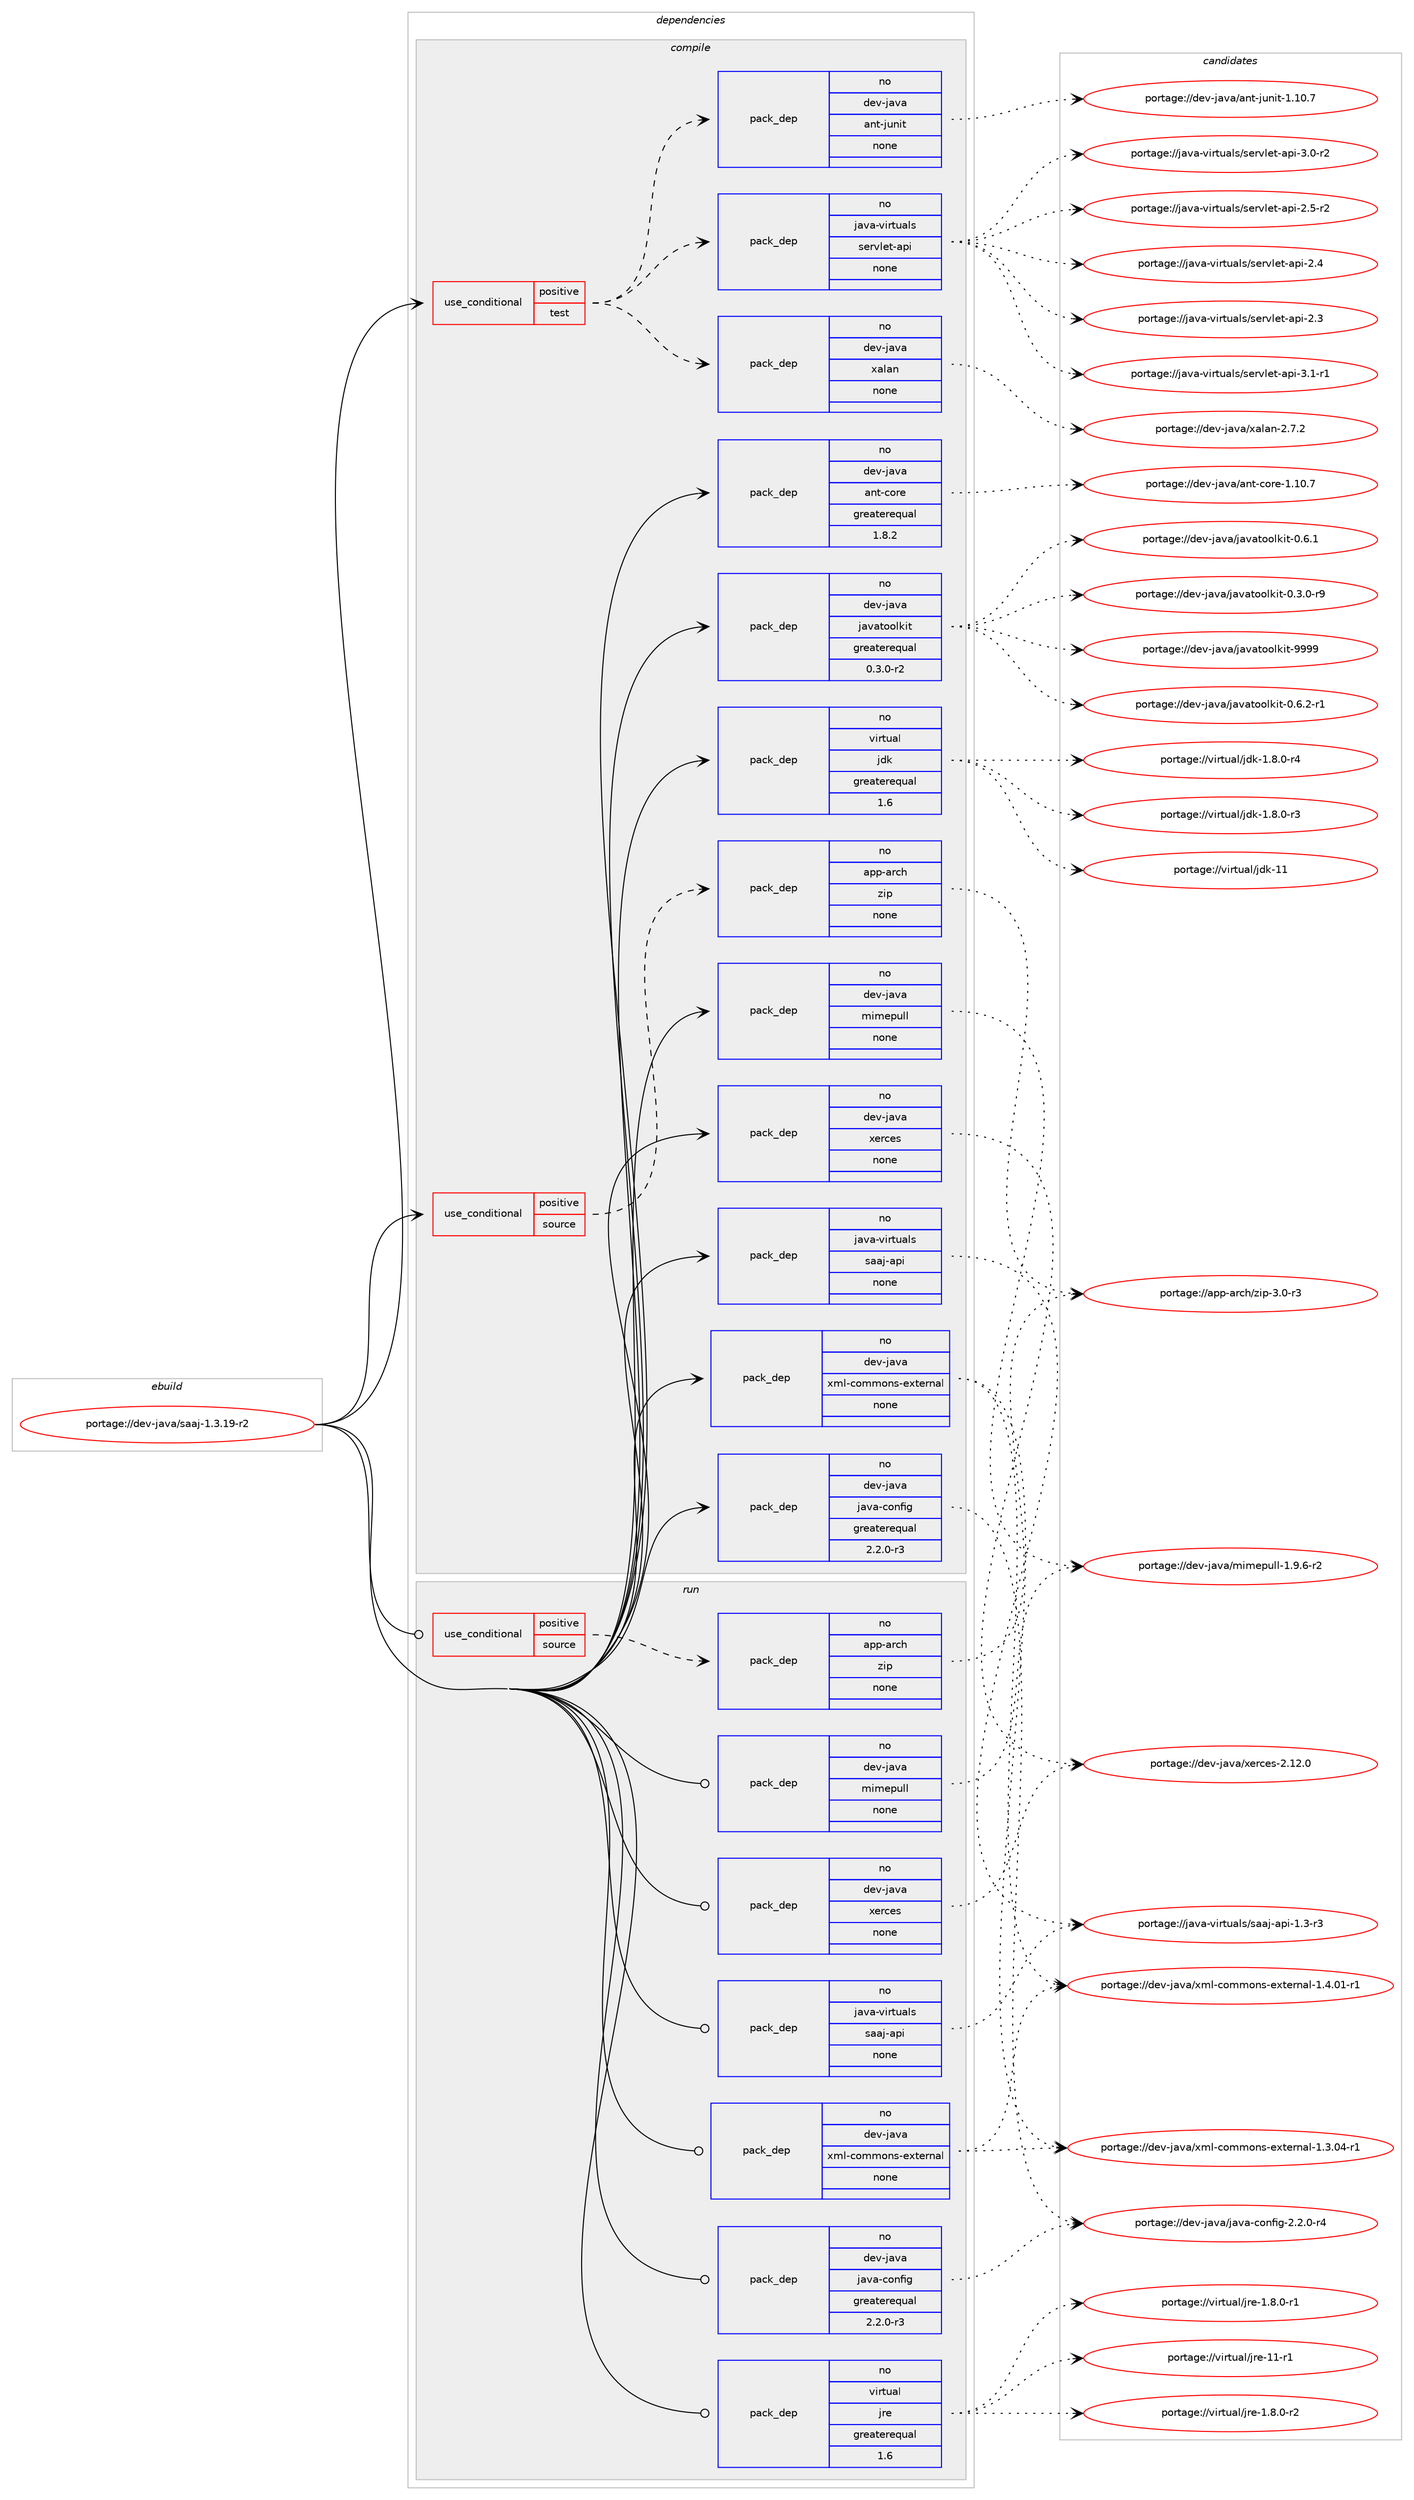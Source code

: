 digraph prolog {

# *************
# Graph options
# *************

newrank=true;
concentrate=true;
compound=true;
graph [rankdir=LR,fontname=Helvetica,fontsize=10,ranksep=1.5];#, ranksep=2.5, nodesep=0.2];
edge  [arrowhead=vee];
node  [fontname=Helvetica,fontsize=10];

# **********
# The ebuild
# **********

subgraph cluster_leftcol {
color=gray;
label=<<i>ebuild</i>>;
id [label="portage://dev-java/saaj-1.3.19-r2", color=red, width=4, href="../dev-java/saaj-1.3.19-r2.svg"];
}

# ****************
# The dependencies
# ****************

subgraph cluster_midcol {
color=gray;
label=<<i>dependencies</i>>;
subgraph cluster_compile {
fillcolor="#eeeeee";
style=filled;
label=<<i>compile</i>>;
subgraph cond129276 {
dependency526422 [label=<<TABLE BORDER="0" CELLBORDER="1" CELLSPACING="0" CELLPADDING="4"><TR><TD ROWSPAN="3" CELLPADDING="10">use_conditional</TD></TR><TR><TD>positive</TD></TR><TR><TD>source</TD></TR></TABLE>>, shape=none, color=red];
subgraph pack391549 {
dependency526423 [label=<<TABLE BORDER="0" CELLBORDER="1" CELLSPACING="0" CELLPADDING="4" WIDTH="220"><TR><TD ROWSPAN="6" CELLPADDING="30">pack_dep</TD></TR><TR><TD WIDTH="110">no</TD></TR><TR><TD>app-arch</TD></TR><TR><TD>zip</TD></TR><TR><TD>none</TD></TR><TR><TD></TD></TR></TABLE>>, shape=none, color=blue];
}
dependency526422:e -> dependency526423:w [weight=20,style="dashed",arrowhead="vee"];
}
id:e -> dependency526422:w [weight=20,style="solid",arrowhead="vee"];
subgraph cond129277 {
dependency526424 [label=<<TABLE BORDER="0" CELLBORDER="1" CELLSPACING="0" CELLPADDING="4"><TR><TD ROWSPAN="3" CELLPADDING="10">use_conditional</TD></TR><TR><TD>positive</TD></TR><TR><TD>test</TD></TR></TABLE>>, shape=none, color=red];
subgraph pack391550 {
dependency526425 [label=<<TABLE BORDER="0" CELLBORDER="1" CELLSPACING="0" CELLPADDING="4" WIDTH="220"><TR><TD ROWSPAN="6" CELLPADDING="30">pack_dep</TD></TR><TR><TD WIDTH="110">no</TD></TR><TR><TD>dev-java</TD></TR><TR><TD>ant-junit</TD></TR><TR><TD>none</TD></TR><TR><TD></TD></TR></TABLE>>, shape=none, color=blue];
}
dependency526424:e -> dependency526425:w [weight=20,style="dashed",arrowhead="vee"];
subgraph pack391551 {
dependency526426 [label=<<TABLE BORDER="0" CELLBORDER="1" CELLSPACING="0" CELLPADDING="4" WIDTH="220"><TR><TD ROWSPAN="6" CELLPADDING="30">pack_dep</TD></TR><TR><TD WIDTH="110">no</TD></TR><TR><TD>dev-java</TD></TR><TR><TD>xalan</TD></TR><TR><TD>none</TD></TR><TR><TD></TD></TR></TABLE>>, shape=none, color=blue];
}
dependency526424:e -> dependency526426:w [weight=20,style="dashed",arrowhead="vee"];
subgraph pack391552 {
dependency526427 [label=<<TABLE BORDER="0" CELLBORDER="1" CELLSPACING="0" CELLPADDING="4" WIDTH="220"><TR><TD ROWSPAN="6" CELLPADDING="30">pack_dep</TD></TR><TR><TD WIDTH="110">no</TD></TR><TR><TD>java-virtuals</TD></TR><TR><TD>servlet-api</TD></TR><TR><TD>none</TD></TR><TR><TD></TD></TR></TABLE>>, shape=none, color=blue];
}
dependency526424:e -> dependency526427:w [weight=20,style="dashed",arrowhead="vee"];
}
id:e -> dependency526424:w [weight=20,style="solid",arrowhead="vee"];
subgraph pack391553 {
dependency526428 [label=<<TABLE BORDER="0" CELLBORDER="1" CELLSPACING="0" CELLPADDING="4" WIDTH="220"><TR><TD ROWSPAN="6" CELLPADDING="30">pack_dep</TD></TR><TR><TD WIDTH="110">no</TD></TR><TR><TD>dev-java</TD></TR><TR><TD>ant-core</TD></TR><TR><TD>greaterequal</TD></TR><TR><TD>1.8.2</TD></TR></TABLE>>, shape=none, color=blue];
}
id:e -> dependency526428:w [weight=20,style="solid",arrowhead="vee"];
subgraph pack391554 {
dependency526429 [label=<<TABLE BORDER="0" CELLBORDER="1" CELLSPACING="0" CELLPADDING="4" WIDTH="220"><TR><TD ROWSPAN="6" CELLPADDING="30">pack_dep</TD></TR><TR><TD WIDTH="110">no</TD></TR><TR><TD>dev-java</TD></TR><TR><TD>java-config</TD></TR><TR><TD>greaterequal</TD></TR><TR><TD>2.2.0-r3</TD></TR></TABLE>>, shape=none, color=blue];
}
id:e -> dependency526429:w [weight=20,style="solid",arrowhead="vee"];
subgraph pack391555 {
dependency526430 [label=<<TABLE BORDER="0" CELLBORDER="1" CELLSPACING="0" CELLPADDING="4" WIDTH="220"><TR><TD ROWSPAN="6" CELLPADDING="30">pack_dep</TD></TR><TR><TD WIDTH="110">no</TD></TR><TR><TD>dev-java</TD></TR><TR><TD>javatoolkit</TD></TR><TR><TD>greaterequal</TD></TR><TR><TD>0.3.0-r2</TD></TR></TABLE>>, shape=none, color=blue];
}
id:e -> dependency526430:w [weight=20,style="solid",arrowhead="vee"];
subgraph pack391556 {
dependency526431 [label=<<TABLE BORDER="0" CELLBORDER="1" CELLSPACING="0" CELLPADDING="4" WIDTH="220"><TR><TD ROWSPAN="6" CELLPADDING="30">pack_dep</TD></TR><TR><TD WIDTH="110">no</TD></TR><TR><TD>dev-java</TD></TR><TR><TD>mimepull</TD></TR><TR><TD>none</TD></TR><TR><TD></TD></TR></TABLE>>, shape=none, color=blue];
}
id:e -> dependency526431:w [weight=20,style="solid",arrowhead="vee"];
subgraph pack391557 {
dependency526432 [label=<<TABLE BORDER="0" CELLBORDER="1" CELLSPACING="0" CELLPADDING="4" WIDTH="220"><TR><TD ROWSPAN="6" CELLPADDING="30">pack_dep</TD></TR><TR><TD WIDTH="110">no</TD></TR><TR><TD>dev-java</TD></TR><TR><TD>xerces</TD></TR><TR><TD>none</TD></TR><TR><TD></TD></TR></TABLE>>, shape=none, color=blue];
}
id:e -> dependency526432:w [weight=20,style="solid",arrowhead="vee"];
subgraph pack391558 {
dependency526433 [label=<<TABLE BORDER="0" CELLBORDER="1" CELLSPACING="0" CELLPADDING="4" WIDTH="220"><TR><TD ROWSPAN="6" CELLPADDING="30">pack_dep</TD></TR><TR><TD WIDTH="110">no</TD></TR><TR><TD>dev-java</TD></TR><TR><TD>xml-commons-external</TD></TR><TR><TD>none</TD></TR><TR><TD></TD></TR></TABLE>>, shape=none, color=blue];
}
id:e -> dependency526433:w [weight=20,style="solid",arrowhead="vee"];
subgraph pack391559 {
dependency526434 [label=<<TABLE BORDER="0" CELLBORDER="1" CELLSPACING="0" CELLPADDING="4" WIDTH="220"><TR><TD ROWSPAN="6" CELLPADDING="30">pack_dep</TD></TR><TR><TD WIDTH="110">no</TD></TR><TR><TD>java-virtuals</TD></TR><TR><TD>saaj-api</TD></TR><TR><TD>none</TD></TR><TR><TD></TD></TR></TABLE>>, shape=none, color=blue];
}
id:e -> dependency526434:w [weight=20,style="solid",arrowhead="vee"];
subgraph pack391560 {
dependency526435 [label=<<TABLE BORDER="0" CELLBORDER="1" CELLSPACING="0" CELLPADDING="4" WIDTH="220"><TR><TD ROWSPAN="6" CELLPADDING="30">pack_dep</TD></TR><TR><TD WIDTH="110">no</TD></TR><TR><TD>virtual</TD></TR><TR><TD>jdk</TD></TR><TR><TD>greaterequal</TD></TR><TR><TD>1.6</TD></TR></TABLE>>, shape=none, color=blue];
}
id:e -> dependency526435:w [weight=20,style="solid",arrowhead="vee"];
}
subgraph cluster_compileandrun {
fillcolor="#eeeeee";
style=filled;
label=<<i>compile and run</i>>;
}
subgraph cluster_run {
fillcolor="#eeeeee";
style=filled;
label=<<i>run</i>>;
subgraph cond129278 {
dependency526436 [label=<<TABLE BORDER="0" CELLBORDER="1" CELLSPACING="0" CELLPADDING="4"><TR><TD ROWSPAN="3" CELLPADDING="10">use_conditional</TD></TR><TR><TD>positive</TD></TR><TR><TD>source</TD></TR></TABLE>>, shape=none, color=red];
subgraph pack391561 {
dependency526437 [label=<<TABLE BORDER="0" CELLBORDER="1" CELLSPACING="0" CELLPADDING="4" WIDTH="220"><TR><TD ROWSPAN="6" CELLPADDING="30">pack_dep</TD></TR><TR><TD WIDTH="110">no</TD></TR><TR><TD>app-arch</TD></TR><TR><TD>zip</TD></TR><TR><TD>none</TD></TR><TR><TD></TD></TR></TABLE>>, shape=none, color=blue];
}
dependency526436:e -> dependency526437:w [weight=20,style="dashed",arrowhead="vee"];
}
id:e -> dependency526436:w [weight=20,style="solid",arrowhead="odot"];
subgraph pack391562 {
dependency526438 [label=<<TABLE BORDER="0" CELLBORDER="1" CELLSPACING="0" CELLPADDING="4" WIDTH="220"><TR><TD ROWSPAN="6" CELLPADDING="30">pack_dep</TD></TR><TR><TD WIDTH="110">no</TD></TR><TR><TD>dev-java</TD></TR><TR><TD>java-config</TD></TR><TR><TD>greaterequal</TD></TR><TR><TD>2.2.0-r3</TD></TR></TABLE>>, shape=none, color=blue];
}
id:e -> dependency526438:w [weight=20,style="solid",arrowhead="odot"];
subgraph pack391563 {
dependency526439 [label=<<TABLE BORDER="0" CELLBORDER="1" CELLSPACING="0" CELLPADDING="4" WIDTH="220"><TR><TD ROWSPAN="6" CELLPADDING="30">pack_dep</TD></TR><TR><TD WIDTH="110">no</TD></TR><TR><TD>dev-java</TD></TR><TR><TD>mimepull</TD></TR><TR><TD>none</TD></TR><TR><TD></TD></TR></TABLE>>, shape=none, color=blue];
}
id:e -> dependency526439:w [weight=20,style="solid",arrowhead="odot"];
subgraph pack391564 {
dependency526440 [label=<<TABLE BORDER="0" CELLBORDER="1" CELLSPACING="0" CELLPADDING="4" WIDTH="220"><TR><TD ROWSPAN="6" CELLPADDING="30">pack_dep</TD></TR><TR><TD WIDTH="110">no</TD></TR><TR><TD>dev-java</TD></TR><TR><TD>xerces</TD></TR><TR><TD>none</TD></TR><TR><TD></TD></TR></TABLE>>, shape=none, color=blue];
}
id:e -> dependency526440:w [weight=20,style="solid",arrowhead="odot"];
subgraph pack391565 {
dependency526441 [label=<<TABLE BORDER="0" CELLBORDER="1" CELLSPACING="0" CELLPADDING="4" WIDTH="220"><TR><TD ROWSPAN="6" CELLPADDING="30">pack_dep</TD></TR><TR><TD WIDTH="110">no</TD></TR><TR><TD>dev-java</TD></TR><TR><TD>xml-commons-external</TD></TR><TR><TD>none</TD></TR><TR><TD></TD></TR></TABLE>>, shape=none, color=blue];
}
id:e -> dependency526441:w [weight=20,style="solid",arrowhead="odot"];
subgraph pack391566 {
dependency526442 [label=<<TABLE BORDER="0" CELLBORDER="1" CELLSPACING="0" CELLPADDING="4" WIDTH="220"><TR><TD ROWSPAN="6" CELLPADDING="30">pack_dep</TD></TR><TR><TD WIDTH="110">no</TD></TR><TR><TD>java-virtuals</TD></TR><TR><TD>saaj-api</TD></TR><TR><TD>none</TD></TR><TR><TD></TD></TR></TABLE>>, shape=none, color=blue];
}
id:e -> dependency526442:w [weight=20,style="solid",arrowhead="odot"];
subgraph pack391567 {
dependency526443 [label=<<TABLE BORDER="0" CELLBORDER="1" CELLSPACING="0" CELLPADDING="4" WIDTH="220"><TR><TD ROWSPAN="6" CELLPADDING="30">pack_dep</TD></TR><TR><TD WIDTH="110">no</TD></TR><TR><TD>virtual</TD></TR><TR><TD>jre</TD></TR><TR><TD>greaterequal</TD></TR><TR><TD>1.6</TD></TR></TABLE>>, shape=none, color=blue];
}
id:e -> dependency526443:w [weight=20,style="solid",arrowhead="odot"];
}
}

# **************
# The candidates
# **************

subgraph cluster_choices {
rank=same;
color=gray;
label=<<i>candidates</i>>;

subgraph choice391549 {
color=black;
nodesep=1;
choice9711211245971149910447122105112455146484511451 [label="portage://app-arch/zip-3.0-r3", color=red, width=4,href="../app-arch/zip-3.0-r3.svg"];
dependency526423:e -> choice9711211245971149910447122105112455146484511451:w [style=dotted,weight="100"];
}
subgraph choice391550 {
color=black;
nodesep=1;
choice10010111845106971189747971101164510611711010511645494649484655 [label="portage://dev-java/ant-junit-1.10.7", color=red, width=4,href="../dev-java/ant-junit-1.10.7.svg"];
dependency526425:e -> choice10010111845106971189747971101164510611711010511645494649484655:w [style=dotted,weight="100"];
}
subgraph choice391551 {
color=black;
nodesep=1;
choice100101118451069711897471209710897110455046554650 [label="portage://dev-java/xalan-2.7.2", color=red, width=4,href="../dev-java/xalan-2.7.2.svg"];
dependency526426:e -> choice100101118451069711897471209710897110455046554650:w [style=dotted,weight="100"];
}
subgraph choice391552 {
color=black;
nodesep=1;
choice10697118974511810511411611797108115471151011141181081011164597112105455146494511449 [label="portage://java-virtuals/servlet-api-3.1-r1", color=red, width=4,href="../java-virtuals/servlet-api-3.1-r1.svg"];
choice10697118974511810511411611797108115471151011141181081011164597112105455146484511450 [label="portage://java-virtuals/servlet-api-3.0-r2", color=red, width=4,href="../java-virtuals/servlet-api-3.0-r2.svg"];
choice10697118974511810511411611797108115471151011141181081011164597112105455046534511450 [label="portage://java-virtuals/servlet-api-2.5-r2", color=red, width=4,href="../java-virtuals/servlet-api-2.5-r2.svg"];
choice1069711897451181051141161179710811547115101114118108101116459711210545504652 [label="portage://java-virtuals/servlet-api-2.4", color=red, width=4,href="../java-virtuals/servlet-api-2.4.svg"];
choice1069711897451181051141161179710811547115101114118108101116459711210545504651 [label="portage://java-virtuals/servlet-api-2.3", color=red, width=4,href="../java-virtuals/servlet-api-2.3.svg"];
dependency526427:e -> choice10697118974511810511411611797108115471151011141181081011164597112105455146494511449:w [style=dotted,weight="100"];
dependency526427:e -> choice10697118974511810511411611797108115471151011141181081011164597112105455146484511450:w [style=dotted,weight="100"];
dependency526427:e -> choice10697118974511810511411611797108115471151011141181081011164597112105455046534511450:w [style=dotted,weight="100"];
dependency526427:e -> choice1069711897451181051141161179710811547115101114118108101116459711210545504652:w [style=dotted,weight="100"];
dependency526427:e -> choice1069711897451181051141161179710811547115101114118108101116459711210545504651:w [style=dotted,weight="100"];
}
subgraph choice391553 {
color=black;
nodesep=1;
choice1001011184510697118974797110116459911111410145494649484655 [label="portage://dev-java/ant-core-1.10.7", color=red, width=4,href="../dev-java/ant-core-1.10.7.svg"];
dependency526428:e -> choice1001011184510697118974797110116459911111410145494649484655:w [style=dotted,weight="100"];
}
subgraph choice391554 {
color=black;
nodesep=1;
choice10010111845106971189747106971189745991111101021051034550465046484511452 [label="portage://dev-java/java-config-2.2.0-r4", color=red, width=4,href="../dev-java/java-config-2.2.0-r4.svg"];
dependency526429:e -> choice10010111845106971189747106971189745991111101021051034550465046484511452:w [style=dotted,weight="100"];
}
subgraph choice391555 {
color=black;
nodesep=1;
choice1001011184510697118974710697118971161111111081071051164557575757 [label="portage://dev-java/javatoolkit-9999", color=red, width=4,href="../dev-java/javatoolkit-9999.svg"];
choice1001011184510697118974710697118971161111111081071051164548465446504511449 [label="portage://dev-java/javatoolkit-0.6.2-r1", color=red, width=4,href="../dev-java/javatoolkit-0.6.2-r1.svg"];
choice100101118451069711897471069711897116111111108107105116454846544649 [label="portage://dev-java/javatoolkit-0.6.1", color=red, width=4,href="../dev-java/javatoolkit-0.6.1.svg"];
choice1001011184510697118974710697118971161111111081071051164548465146484511457 [label="portage://dev-java/javatoolkit-0.3.0-r9", color=red, width=4,href="../dev-java/javatoolkit-0.3.0-r9.svg"];
dependency526430:e -> choice1001011184510697118974710697118971161111111081071051164557575757:w [style=dotted,weight="100"];
dependency526430:e -> choice1001011184510697118974710697118971161111111081071051164548465446504511449:w [style=dotted,weight="100"];
dependency526430:e -> choice100101118451069711897471069711897116111111108107105116454846544649:w [style=dotted,weight="100"];
dependency526430:e -> choice1001011184510697118974710697118971161111111081071051164548465146484511457:w [style=dotted,weight="100"];
}
subgraph choice391556 {
color=black;
nodesep=1;
choice100101118451069711897471091051091011121171081084549465746544511450 [label="portage://dev-java/mimepull-1.9.6-r2", color=red, width=4,href="../dev-java/mimepull-1.9.6-r2.svg"];
dependency526431:e -> choice100101118451069711897471091051091011121171081084549465746544511450:w [style=dotted,weight="100"];
}
subgraph choice391557 {
color=black;
nodesep=1;
choice100101118451069711897471201011149910111545504649504648 [label="portage://dev-java/xerces-2.12.0", color=red, width=4,href="../dev-java/xerces-2.12.0.svg"];
dependency526432:e -> choice100101118451069711897471201011149910111545504649504648:w [style=dotted,weight="100"];
}
subgraph choice391558 {
color=black;
nodesep=1;
choice1001011184510697118974712010910845991111091091111101154510112011610111411097108454946524648494511449 [label="portage://dev-java/xml-commons-external-1.4.01-r1", color=red, width=4,href="../dev-java/xml-commons-external-1.4.01-r1.svg"];
choice1001011184510697118974712010910845991111091091111101154510112011610111411097108454946514648524511449 [label="portage://dev-java/xml-commons-external-1.3.04-r1", color=red, width=4,href="../dev-java/xml-commons-external-1.3.04-r1.svg"];
dependency526433:e -> choice1001011184510697118974712010910845991111091091111101154510112011610111411097108454946524648494511449:w [style=dotted,weight="100"];
dependency526433:e -> choice1001011184510697118974712010910845991111091091111101154510112011610111411097108454946514648524511449:w [style=dotted,weight="100"];
}
subgraph choice391559 {
color=black;
nodesep=1;
choice106971189745118105114116117971081154711597971064597112105454946514511451 [label="portage://java-virtuals/saaj-api-1.3-r3", color=red, width=4,href="../java-virtuals/saaj-api-1.3-r3.svg"];
dependency526434:e -> choice106971189745118105114116117971081154711597971064597112105454946514511451:w [style=dotted,weight="100"];
}
subgraph choice391560 {
color=black;
nodesep=1;
choice1181051141161179710847106100107454949 [label="portage://virtual/jdk-11", color=red, width=4,href="../virtual/jdk-11.svg"];
choice11810511411611797108471061001074549465646484511452 [label="portage://virtual/jdk-1.8.0-r4", color=red, width=4,href="../virtual/jdk-1.8.0-r4.svg"];
choice11810511411611797108471061001074549465646484511451 [label="portage://virtual/jdk-1.8.0-r3", color=red, width=4,href="../virtual/jdk-1.8.0-r3.svg"];
dependency526435:e -> choice1181051141161179710847106100107454949:w [style=dotted,weight="100"];
dependency526435:e -> choice11810511411611797108471061001074549465646484511452:w [style=dotted,weight="100"];
dependency526435:e -> choice11810511411611797108471061001074549465646484511451:w [style=dotted,weight="100"];
}
subgraph choice391561 {
color=black;
nodesep=1;
choice9711211245971149910447122105112455146484511451 [label="portage://app-arch/zip-3.0-r3", color=red, width=4,href="../app-arch/zip-3.0-r3.svg"];
dependency526437:e -> choice9711211245971149910447122105112455146484511451:w [style=dotted,weight="100"];
}
subgraph choice391562 {
color=black;
nodesep=1;
choice10010111845106971189747106971189745991111101021051034550465046484511452 [label="portage://dev-java/java-config-2.2.0-r4", color=red, width=4,href="../dev-java/java-config-2.2.0-r4.svg"];
dependency526438:e -> choice10010111845106971189747106971189745991111101021051034550465046484511452:w [style=dotted,weight="100"];
}
subgraph choice391563 {
color=black;
nodesep=1;
choice100101118451069711897471091051091011121171081084549465746544511450 [label="portage://dev-java/mimepull-1.9.6-r2", color=red, width=4,href="../dev-java/mimepull-1.9.6-r2.svg"];
dependency526439:e -> choice100101118451069711897471091051091011121171081084549465746544511450:w [style=dotted,weight="100"];
}
subgraph choice391564 {
color=black;
nodesep=1;
choice100101118451069711897471201011149910111545504649504648 [label="portage://dev-java/xerces-2.12.0", color=red, width=4,href="../dev-java/xerces-2.12.0.svg"];
dependency526440:e -> choice100101118451069711897471201011149910111545504649504648:w [style=dotted,weight="100"];
}
subgraph choice391565 {
color=black;
nodesep=1;
choice1001011184510697118974712010910845991111091091111101154510112011610111411097108454946524648494511449 [label="portage://dev-java/xml-commons-external-1.4.01-r1", color=red, width=4,href="../dev-java/xml-commons-external-1.4.01-r1.svg"];
choice1001011184510697118974712010910845991111091091111101154510112011610111411097108454946514648524511449 [label="portage://dev-java/xml-commons-external-1.3.04-r1", color=red, width=4,href="../dev-java/xml-commons-external-1.3.04-r1.svg"];
dependency526441:e -> choice1001011184510697118974712010910845991111091091111101154510112011610111411097108454946524648494511449:w [style=dotted,weight="100"];
dependency526441:e -> choice1001011184510697118974712010910845991111091091111101154510112011610111411097108454946514648524511449:w [style=dotted,weight="100"];
}
subgraph choice391566 {
color=black;
nodesep=1;
choice106971189745118105114116117971081154711597971064597112105454946514511451 [label="portage://java-virtuals/saaj-api-1.3-r3", color=red, width=4,href="../java-virtuals/saaj-api-1.3-r3.svg"];
dependency526442:e -> choice106971189745118105114116117971081154711597971064597112105454946514511451:w [style=dotted,weight="100"];
}
subgraph choice391567 {
color=black;
nodesep=1;
choice11810511411611797108471061141014549494511449 [label="portage://virtual/jre-11-r1", color=red, width=4,href="../virtual/jre-11-r1.svg"];
choice11810511411611797108471061141014549465646484511450 [label="portage://virtual/jre-1.8.0-r2", color=red, width=4,href="../virtual/jre-1.8.0-r2.svg"];
choice11810511411611797108471061141014549465646484511449 [label="portage://virtual/jre-1.8.0-r1", color=red, width=4,href="../virtual/jre-1.8.0-r1.svg"];
dependency526443:e -> choice11810511411611797108471061141014549494511449:w [style=dotted,weight="100"];
dependency526443:e -> choice11810511411611797108471061141014549465646484511450:w [style=dotted,weight="100"];
dependency526443:e -> choice11810511411611797108471061141014549465646484511449:w [style=dotted,weight="100"];
}
}

}

